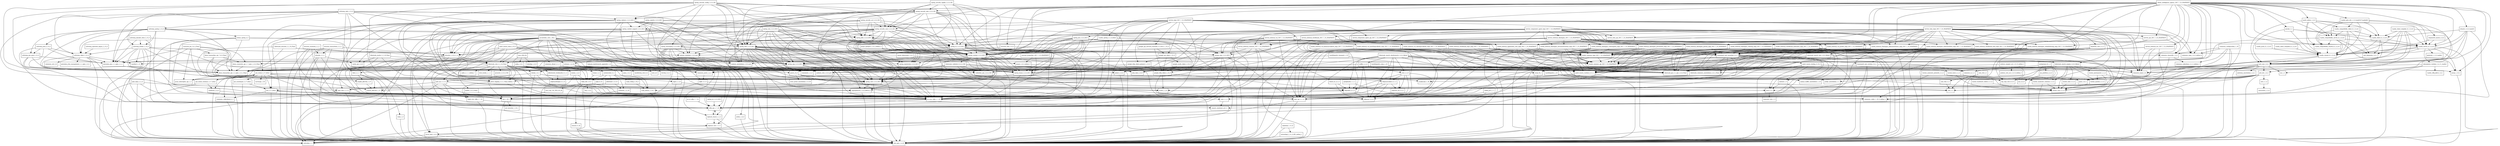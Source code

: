 digraph dependencies {
  node [shape = box, fontsize=10.0];
  activemq_broker_5_15_0 -> activemq_client_5_15_0;
  activemq_broker_5_15_0 -> geronimo_jms_1_1_spec_1_1_1;
  activemq_broker_5_15_0 -> guava_22_0;
  activemq_broker_5_15_0 -> hawtbuf_1_11;
  activemq_broker_5_15_0 -> jackson_databind_2_9_0_pr4;
  activemq_broker_5_15_0 -> jboss_transaction_api_1_2_spec_1_0_1_Final;
  activemq_broker_5_15_0 -> org_osgi_core_6_0_0;
  activemq_broker_5_15_0 -> slf4j_api_1_7_25;
  activemq_broker_5_15_0 -> xml_apis_1_4_01;
  activemq_client_5_15_0 -> commons_net_3_6;
  activemq_client_5_15_0 -> geronimo_j2ee_management_1_1_spec_1_0_1;
  activemq_client_5_15_0 -> geronimo_jms_1_1_spec_1_1_1;
  activemq_client_5_15_0 -> hawtbuf_1_11;
  activemq_client_5_15_0 -> jboss_transaction_api_1_2_spec_1_0_1_Final;
  activemq_client_5_15_0 -> slf4j_api_1_7_25;
  activemq_client_5_15_0 -> xml_apis_1_4_01;
  activemq_jms_pool_5_15_0 -> commons_pool2_2_4_2;
  activemq_jms_pool_5_15_0 -> geronimo_jms_1_1_spec_1_1_1;
  activemq_jms_pool_5_15_0 -> jboss_transaction_api_1_2_spec_1_0_1_Final;
  activemq_jms_pool_5_15_0 -> slf4j_api_1_7_25;
  activemq_kahadb_store_5_15_0 -> activemq_broker_5_15_0;
  activemq_kahadb_store_5_15_0 -> activemq_client_5_15_0;
  activemq_kahadb_store_5_15_0 -> geronimo_jms_1_1_spec_1_1_1;
  activemq_kahadb_store_5_15_0 -> jboss_transaction_api_1_2_spec_1_0_1_Final;
  activemq_kahadb_store_5_15_0 -> slf4j_api_1_7_25;
  activemq_openwire_legacy_5_15_0 -> activemq_client_5_15_0;
  activemq_pool_5_15_0 -> activemq_client_5_15_0;
  activemq_pool_5_15_0 -> activemq_jms_pool_5_15_0;
  activemq_pool_5_15_0 -> geronimo_jms_1_1_spec_1_1_1;
  activemq_pool_5_15_0 -> jboss_transaction_api_1_2_spec_1_0_1_Final;
  activemq_pool_5_15_0 -> slf4j_api_1_7_25;
  activemq_spring_5_15_0 -> activemq_broker_5_15_0;
  activemq_spring_5_15_0 -> activemq_client_5_15_0;
  activemq_spring_5_15_0 -> activemq_jms_pool_5_15_0;
  activemq_spring_5_15_0 -> activemq_pool_5_15_0;
  activemq_spring_5_15_0 -> geronimo_jms_1_1_spec_1_1_1;
  activemq_spring_5_15_0 -> jboss_transaction_api_1_2_spec_1_0_1_Final;
  activemq_spring_5_15_0 -> slf4j_api_1_7_25;
  activemq_spring_5_15_0 -> spring_beans_5_0_0_RC3;
  activemq_spring_5_15_0 -> spring_context_5_0_0_RC3;
  activemq_spring_5_15_0 -> spring_core_5_0_0_RC3;
  activemq_spring_5_15_0 -> xbean_spring_4_5;
  activemq_web_5_15_0 -> activemq_broker_5_15_0;
  activemq_web_5_15_0 -> activemq_client_5_15_0;
  activemq_web_5_15_0 -> activemq_spring_5_15_0;
  activemq_web_5_15_0 -> geronimo_jms_1_1_spec_1_1_1;
  activemq_web_5_15_0 -> jaxb_api_2_2_11;
  activemq_web_5_15_0 -> rome_1_0;
  activemq_web_5_15_0 -> slf4j_api_1_7_25;
  activemq_web_5_15_0 -> spring_beans_5_0_0_RC3;
  activemq_web_5_15_0 -> spring_core_5_0_0_RC3;
  activemq_web_5_15_0 -> spring_web_5_0_0_RC3;
  activemq_web_5_15_0 -> spring_webmvc_5_0_0_RC3;
  activemq_web_5_15_0 -> xstream_1_4_10;
  ant_1_10_1 -> ant_launcher_1_10_1;
  ant_1_10_1 -> xml_apis_1_4_01;
  asm_tree_5_2 -> asm_5_2;
  asm_util_5_2 -> asm_5_2;
  asm_util_5_2 -> asm_tree_5_2;
  aspectjweaver_1_9_0_BETA_4 -> jcl_over_slf4j_1_7_25;
  aspectjweaver_1_9_0_BETA_4 -> xml_apis_1_4_01;
  atmosphere_runtime_2_4_11_vaadin1 -> commons_pool2_2_4_2;
  atmosphere_runtime_2_4_11_vaadin1 -> jaxb_api_2_2_11;
  atmosphere_runtime_2_4_11_vaadin1 -> vaadin_slf4j_jdk14_1_6_1;
  atmosphere_runtime_2_4_11_vaadin1 -> xml_apis_1_4_01;
  autoencoder_0_1 -> ejml_0_22;
  autoencoder_0_1 -> jcommon_1_0_16;
  autoencoder_0_1 -> jfreechart_1_0_13;
  autoencoder_0_1 -> scala_library_2_10_2;
  autoencoder_0_1 -> scala_swing_2_10_2;
  autoencoder_0_1 -> weka_dev_3_9_1;
  bcpkix_jdk15on_1_57 -> bcprov_jdk15on_1_57;
  bmad_2_4 -> weka_dev_3_9_1;
  bounce_0_18 -> xml_apis_1_4_01;
  cglib_3_2_5 -> ant_1_10_1;
  cglib_3_2_5 -> asm_5_2;
  citizen_intelligence_agency_2017_7_25_SNAPSHOT -> commons_beanutils_1_9_3;
  citizen_intelligence_agency_2017_7_25_SNAPSHOT -> commons_lang_2_6_0_redhat_6;
  citizen_intelligence_agency_2017_7_25_SNAPSHOT -> commons_lang3_3_6;
  citizen_intelligence_agency_2017_7_25_SNAPSHOT -> dcharts_2_0_0_hack23;
  citizen_intelligence_agency_2017_7_25_SNAPSHOT -> ehcache_2_10_4_1_4;
  citizen_intelligence_agency_2017_7_25_SNAPSHOT -> ehcache_web_2_0_4;
  citizen_intelligence_agency_2017_7_25_SNAPSHOT -> gantt_addon_1_0_0;
  citizen_intelligence_agency_2017_7_25_SNAPSHOT -> hibernate_jpa_2_1_api_1_0_0_Final;
  citizen_intelligence_agency_2017_7_25_SNAPSHOT -> joda_time_2_9_9;
  citizen_intelligence_agency_2017_7_25_SNAPSHOT -> jsoup_1_10_2;
  citizen_intelligence_agency_2017_7_25_SNAPSHOT -> model_common_api_2017_7_25_SNAPSHOT;
  citizen_intelligence_agency_2017_7_25_SNAPSHOT -> model_external_riksdagen_documentcontent_impl_2017_7_25_SNAPSHOT;
  citizen_intelligence_agency_2017_7_25_SNAPSHOT -> model_external_riksdagen_dokumentlista_impl_2017_7_25_SNAPSHOT;
  citizen_intelligence_agency_2017_7_25_SNAPSHOT -> model_external_riksdagen_dokumentstatus_impl_2017_7_25_SNAPSHOT;
  citizen_intelligence_agency_2017_7_25_SNAPSHOT -> model_external_riksdagen_person_impl_2017_7_25_SNAPSHOT;
  citizen_intelligence_agency_2017_7_25_SNAPSHOT -> model_external_riksdagen_utskottsforslag_impl_2017_7_25_SNAPSHOT;
  citizen_intelligence_agency_2017_7_25_SNAPSHOT -> model_external_worldbank_data_impl_2017_7_25_SNAPSHOT;
  citizen_intelligence_agency_2017_7_25_SNAPSHOT -> model_internal_application_user_impl_2017_7_25_SNAPSHOT;
  citizen_intelligence_agency_2017_7_25_SNAPSHOT -> qrcode_2_1;
  citizen_intelligence_agency_2017_7_25_SNAPSHOT -> responsive_layout_2_0_0;
  citizen_intelligence_agency_2017_7_25_SNAPSHOT -> service_api_2017_7_25_SNAPSHOT;
  citizen_intelligence_agency_2017_7_25_SNAPSHOT -> service_external_esv_2017_7_25_SNAPSHOT;
  citizen_intelligence_agency_2017_7_25_SNAPSHOT -> slf4j_api_1_7_25;
  citizen_intelligence_agency_2017_7_25_SNAPSHOT -> spring_aop_5_0_0_RC3;
  citizen_intelligence_agency_2017_7_25_SNAPSHOT -> spring_beans_5_0_0_RC3;
  citizen_intelligence_agency_2017_7_25_SNAPSHOT -> spring_context_5_0_0_RC3;
  citizen_intelligence_agency_2017_7_25_SNAPSHOT -> spring_security_core_5_0_0_M2;
  citizen_intelligence_agency_2017_7_25_SNAPSHOT -> spring_security_web_5_0_0_M2;
  citizen_intelligence_agency_2017_7_25_SNAPSHOT -> spring_tx_5_0_0_RC3;
  citizen_intelligence_agency_2017_7_25_SNAPSHOT -> spring_web_5_0_0_RC3;
  citizen_intelligence_agency_2017_7_25_SNAPSHOT -> vaadin_compatibility_server_8_1_0_rc2;
  citizen_intelligence_agency_2017_7_25_SNAPSHOT -> vaadin_compatibility_shared_8_1_0_rc2;
  citizen_intelligence_agency_2017_7_25_SNAPSHOT -> vaadin_grid_util_1_2_0_hack23v7vaadin8r3;
  citizen_intelligence_agency_2017_7_25_SNAPSHOT -> vaadin_server_8_1_0_rc2;
  citizen_intelligence_agency_2017_7_25_SNAPSHOT -> vaadin_shared_8_1_0_rc2;
  citizen_intelligence_agency_2017_7_25_SNAPSHOT -> vaadin_spring_2_1_0_beta2;
  colt_2_1_4 -> concurrent_1_3_4;
  commons_beanutils_1_9_3 -> commons_collections_3_2_2_redhat_2;
  commons_beanutils_1_9_3 -> jcl_over_slf4j_1_7_25;
  commons_collections4_4_1 -> xml_apis_1_4_01;
  commons_configuration_1_10 -> commons_beanutils_1_9_3;
  commons_configuration_1_10 -> commons_codec_1_10_0_redhat_5;
  commons_configuration_1_10 -> commons_collections_3_2_2_redhat_2;
  commons_configuration_1_10 -> commons_lang_2_6_0_redhat_6;
  commons_configuration_1_10 -> jcl_over_slf4j_1_7_25;
  commons_configuration_1_10 -> xml_apis_1_4_01;
  commons_dbcp2_2_1_1 -> commons_pool2_2_4_2;
  commons_dbcp2_2_1_1 -> jboss_transaction_api_1_2_spec_1_0_1_Final;
  commons_dbcp2_2_1_1 -> jcl_over_slf4j_1_7_25;
  commons_pool2_2_4_2 -> cglib_3_2_5;
  core_1_1_2 -> arpack_combined_all_0_1;
  dcharts_2_0_0_hack23 -> commons_codec_1_10_0_redhat_5;
  dcharts_2_0_0_hack23 -> commons_lang3_3_6;
  dcharts_2_0_0_hack23 -> gwt_user_2_8_1;
  dcharts_2_0_0_hack23 -> vaadin_client_8_1_0_rc2;
  dcharts_2_0_0_hack23 -> vaadin_server_8_1_0_rc2;
  dcharts_2_0_0_hack23 -> vaadin_shared_8_1_0_rc2;
  dom4j_1_6_1 -> jaxb_api_2_2_11;
  dom4j_1_6_1 -> jaxb_xjc_2_2_11;
  dom4j_1_6_1 -> xml_apis_1_4_01;
  dom4j_1_6_1 -> xpp3_1_1_6;
  ehcache_2_10_4_1_4 -> hibernate_core_5_2_10_Final;
  ehcache_2_10_4_1_4 -> jboss_transaction_api_1_2_spec_1_0_1_Final;
  ehcache_2_10_4_1_4 -> slf4j_api_1_7_25;
  ehcache_2_10_4_1_4 -> xml_apis_1_4_01;
  ehcache_3_3_1 -> cache_api_1_0_0;
  ehcache_3_3_1 -> jaxb_api_2_2_11;
  ehcache_3_3_1 -> slf4j_api_1_7_25;
  ehcache_3_3_1 -> xml_apis_1_4_01;
  ehcache_clustered_3_3_1 -> ehcache_2_10_4_1_4;
  ehcache_clustered_3_3_1 -> ehcache_3_3_1;
  ehcache_clustered_3_3_1 -> jaxb_api_2_2_11;
  ehcache_clustered_3_3_1 -> slf4j_api_1_7_25;
  ehcache_clustered_3_3_1 -> xml_apis_1_4_01;
  ehcache_transactions_3_3_1 -> ehcache_2_10_4_1_4;
  ehcache_transactions_3_3_1 -> ehcache_3_3_1;
  ehcache_transactions_3_3_1 -> jboss_transaction_api_1_2_spec_1_0_1_Final;
  ehcache_transactions_3_3_1 -> slf4j_api_1_7_25;
  ehcache_transactions_3_3_1 -> xml_apis_1_4_01;
  ehcache_web_2_0_4 -> ehcache_2_10_4_1_4;
  ehcache_web_2_0_4 -> slf4j_api_1_7_25;
  encrypt_properties_2017_7_25_SNAPSHOT -> bcprov_jdk15on_1_57;
  encrypt_properties_2017_7_25_SNAPSHOT -> jasypt_1_9_3_redhat_3;
  fluent_hc_4_5_3 -> httpclient_4_5_3;
  fluent_hc_4_5_3 -> httpcore_4_4_6;
  gantt_addon_1_0_0 -> gwt_user_2_8_1;
  gantt_addon_1_0_0 -> vaadin_client_8_1_0_rc2;
  gantt_addon_1_0_0 -> vaadin_compatibility_client_8_1_0_rc2;
  gantt_addon_1_0_0 -> vaadin_compatibility_server_8_1_0_rc2;
  gantt_addon_1_0_0 -> vaadin_compatibility_shared_8_1_0_rc2;
  gantt_addon_1_0_0 -> vaadin_server_8_1_0_rc2;
  gantt_addon_1_0_0 -> vaadin_shared_8_1_0_rc2;
  geronimo_jms_1_1_spec_1_1_1 -> jboss_transaction_api_1_2_spec_1_0_1_Final;
  google_api_client_1_22_0 -> google_http_client_1_22_0;
  google_api_client_1_22_0 -> google_http_client_jackson2_1_22_0;
  google_api_client_1_22_0 -> google_oauth_client_1_22_0;
  google_api_client_1_22_0 -> guava_22_0;
  google_api_services_translate_v2_rev51_1_22_0 -> google_api_client_1_22_0;
  google_api_services_translate_v2_rev51_1_22_0 -> google_http_client_1_22_0;
  google_http_client_1_22_0 -> httpclient_4_5_3;
  google_http_client_1_22_0 -> httpcore_4_4_6;
  google_http_client_1_22_0 -> jsr305_1_3_9;
  google_http_client_jackson2_1_22_0 -> google_http_client_1_22_0;
  google_http_client_jackson2_1_22_0 -> jackson_core_2_9_0_pr4;
  google_oauth_client_1_22_0 -> google_http_client_1_22_0;
  googleauth_1_1_1 -> commons_codec_1_10_0_redhat_5;
  googleauth_1_1_1 -> httpclient_4_5_3;
  guava_22_0 -> animal_sniffer_annotations_1_14;
  guava_22_0 -> error_prone_annotations_2_0_18;
  guava_22_0 -> j2objc_annotations_1_1;
  guava_22_0 -> jsr305_1_3_9;
  gwt_dev_2_8_1 -> animal_sniffer_annotations_1_14;
  gwt_dev_2_8_1 -> ant_1_10_1;
  gwt_dev_2_8_1 -> asm_5_2;
  gwt_dev_2_8_1 -> colt_2_1_4;
  gwt_dev_2_8_1 -> gson_2_8_1;
  gwt_dev_2_8_1 -> j2objc_annotations_1_1;
  gwt_dev_2_8_1 -> jsr305_1_3_9;
  gwt_dev_2_8_1 -> org_osgi_core_6_0_0;
  gwt_dev_2_8_1 -> xml_apis_1_4_01;
  gwt_elemental_2_8_1 -> gwt_user_2_8_1;
  gwt_user_2_8_1 -> asm_5_2;
  gwt_user_2_8_1 -> commons_io_2_5;
  gwt_user_2_8_1 -> gson_2_8_1;
  gwt_user_2_8_1 -> gwt_dev_2_8_1;
  gwt_user_2_8_1 -> icu4j_59_1;
  gwt_user_2_8_1 -> jsinterop_annotations_1_0_1;
  gwt_user_2_8_1 -> jsr305_1_3_9;
  gwt_user_2_8_1 -> junit_4_12;
  gwt_user_2_8_1 -> sac_1_3;
  gwt_user_2_8_1 -> validation_api_2_0_0_CR3;
  gwt_user_2_8_1 -> xml_apis_1_4_01;
  hawtdispatch_1_22 -> asm_5_2;
  hawtdispatch_1_22 -> org_osgi_core_6_0_0;
  hawtdispatch_scala_1_22 -> hawtdispatch_1_22;
  hawtdispatch_scala_1_22 -> scala_library_2_10_2;
  hawtdispatch_transport_1_22 -> hawtbuf_1_11;
  hawtdispatch_transport_1_22 -> hawtdispatch_1_22;
  hibernate_commons_annotations_5_0_1_Final -> jboss_logging_3_3_1_Final_redhat_1;
  hibernate_core_5_2_10_Final -> ant_1_10_1;
  hibernate_core_5_2_10_Final -> antlr_2_7_7_redhat_7;
  hibernate_core_5_2_10_Final -> byte_buddy_1_7_1;
  hibernate_core_5_2_10_Final -> classmate_1_3_3;
  hibernate_core_5_2_10_Final -> dom4j_1_6_1;
  hibernate_core_5_2_10_Final -> hibernate_commons_annotations_5_0_1_Final;
  hibernate_core_5_2_10_Final -> hibernate_jpa_2_1_api_1_0_0_Final;
  hibernate_core_5_2_10_Final -> jandex_2_0_3_Final;
  hibernate_core_5_2_10_Final -> javassist_3_22_0_CR2;
  hibernate_core_5_2_10_Final -> jaxb_api_2_2_11;
  hibernate_core_5_2_10_Final -> jboss_logging_3_3_1_Final_redhat_1;
  hibernate_core_5_2_10_Final -> jboss_transaction_api_1_2_spec_1_0_1_Final;
  hibernate_core_5_2_10_Final -> validation_api_2_0_0_CR3;
  hibernate_core_5_2_10_Final -> xml_apis_1_4_01;
  hibernate_ehcache_5_2_10_Final -> ehcache_2_10_4_1_4;
  hibernate_ehcache_5_2_10_Final -> hibernate_core_5_2_10_Final;
  hibernate_ehcache_5_2_10_Final -> jboss_logging_3_3_1_Final_redhat_1;
  hibernate_ehcache_5_2_10_Final -> jboss_transaction_api_1_2_spec_1_0_1_Final;
  hibernate_jcache_5_2_10_Final -> cache_api_1_0_0;
  hibernate_jcache_5_2_10_Final -> hibernate_core_5_2_10_Final;
  hibernate_jcache_5_2_10_Final -> jboss_logging_3_3_1_Final_redhat_1;
  hibernate_jcache_5_2_10_Final -> jboss_transaction_api_1_2_spec_1_0_1_Final;
  hibernate_search_elasticsearch_5_8_0_Beta4 -> gson_2_8_1;
  hibernate_search_elasticsearch_5_8_0_Beta4 -> hibernate_commons_annotations_5_0_1_Final;
  hibernate_search_elasticsearch_5_8_0_Beta4 -> hibernate_search_engine_5_8_0_Beta4;
  hibernate_search_elasticsearch_5_8_0_Beta4 -> httpasyncclient_4_1_2;
  hibernate_search_elasticsearch_5_8_0_Beta4 -> httpclient_4_5_3;
  hibernate_search_elasticsearch_5_8_0_Beta4 -> httpcore_4_4_6;
  hibernate_search_elasticsearch_5_8_0_Beta4 -> jaxb_api_2_2_11;
  hibernate_search_elasticsearch_5_8_0_Beta4 -> jboss_logging_3_3_1_Final_redhat_1;
  hibernate_search_elasticsearch_5_8_0_Beta4 -> lucene_analyzers_common_5_5_4;
  hibernate_search_elasticsearch_5_8_0_Beta4 -> lucene_core_5_5_4;
  hibernate_search_elasticsearch_5_8_0_Beta4 -> lucene_facet_5_5_4;
  hibernate_search_elasticsearch_5_8_0_Beta4 -> rest_5_5_0;
  hibernate_search_elasticsearch_5_8_0_Beta4 -> sniffer_5_5_0;
  hibernate_search_engine_5_8_0_Beta4 -> hibernate_commons_annotations_5_0_1_Final;
  hibernate_search_engine_5_8_0_Beta4 -> jboss_logging_3_3_1_Final_redhat_1;
  hibernate_search_engine_5_8_0_Beta4 -> jboss_transaction_api_1_2_spec_1_0_1_Final;
  hibernate_search_engine_5_8_0_Beta4 -> lucene_analyzers_common_5_5_4;
  hibernate_search_engine_5_8_0_Beta4 -> lucene_core_5_5_4;
  hibernate_search_engine_5_8_0_Beta4 -> lucene_facet_5_5_4;
  hibernate_search_engine_5_8_0_Beta4 -> lucene_misc_5_5_4;
  hibernate_search_engine_5_8_0_Beta4 -> lucene_queries_5_5_4;
  hibernate_search_engine_5_8_0_Beta4 -> lucene_queryparser_5_5_4;
  hibernate_search_engine_5_8_0_Beta4 -> xml_apis_1_4_01;
  hibernate_search_orm_5_8_0_Beta4 -> hibernate_commons_annotations_5_0_1_Final;
  hibernate_search_orm_5_8_0_Beta4 -> hibernate_core_5_2_10_Final;
  hibernate_search_orm_5_8_0_Beta4 -> hibernate_jpa_2_1_api_1_0_0_Final;
  hibernate_search_orm_5_8_0_Beta4 -> hibernate_search_engine_5_8_0_Beta4;
  hibernate_search_orm_5_8_0_Beta4 -> jboss_transaction_api_1_2_spec_1_0_1_Final;
  hibernate_search_orm_5_8_0_Beta4 -> lucene_core_5_5_4;
  hibernate_validator_6_0_0_CR3 -> classmate_1_3_3;
  hibernate_validator_6_0_0_CR3 -> hibernate_jpa_2_1_api_1_0_0_Final;
  hibernate_validator_6_0_0_CR3 -> jaxb_api_2_2_11;
  hibernate_validator_6_0_0_CR3 -> jboss_logging_3_3_1_Final_redhat_1;
  hibernate_validator_6_0_0_CR3 -> joda_time_2_9_9;
  hibernate_validator_6_0_0_CR3 -> jsoup_1_10_2;
  hibernate_validator_6_0_0_CR3 -> validation_api_2_0_0_CR3;
  hibernate_validator_6_0_0_CR3 -> xml_apis_1_4_01;
  httpasyncclient_4_1_2 -> httpclient_4_5_3;
  httpasyncclient_4_1_2 -> httpcore_4_4_6;
  httpasyncclient_4_1_2 -> httpcore_nio_4_4_5;
  httpasyncclient_4_1_2 -> jcl_over_slf4j_1_7_25;
  httpclient_4_5_3 -> commons_codec_1_10_0_redhat_5;
  httpclient_4_5_3 -> httpcore_4_4_6;
  httpclient_4_5_3 -> jcl_over_slf4j_1_7_25;
  httpcore_nio_4_4_5 -> httpcore_4_4_6;
  hyperjaxb3_ejb_roundtrip_0_6_1 -> commons_io_2_5;
  hyperjaxb3_ejb_roundtrip_0_6_1 -> commons_lang3_3_6;
  hyperjaxb3_ejb_roundtrip_0_6_1 -> hibernate_jpa_2_1_api_1_0_0_Final;
  hyperjaxb3_ejb_roundtrip_0_6_1 -> hyperjaxb3_ejb_runtime_0_6_1;
  hyperjaxb3_ejb_roundtrip_0_6_1 -> jaxb_api_2_2_11;
  hyperjaxb3_ejb_roundtrip_0_6_1 -> jaxb2_basics_runtime_0_11_1;
  hyperjaxb3_ejb_roundtrip_0_6_1 -> jaxb2_basics_testing_0_10_0;
  hyperjaxb3_ejb_roundtrip_0_6_1 -> jcl_over_slf4j_1_7_25;
  hyperjaxb3_ejb_roundtrip_0_6_1 -> junit_4_12;
  hyperjaxb3_ejb_roundtrip_0_6_1 -> xml_apis_1_4_01;
  hyperjaxb3_ejb_roundtrip_0_6_1 -> xmlunit_1_5;
  hyperjaxb3_ejb_runtime_0_6_1 -> commons_lang3_3_6;
  hyperjaxb3_ejb_runtime_0_6_1 -> hibernate_jpa_2_1_api_1_0_0_Final;
  hyperjaxb3_ejb_runtime_0_6_1 -> jaxb_api_2_2_11;
  hyperjaxb3_ejb_runtime_0_6_1 -> xml_apis_1_4_01;
  icu4j_59_1 -> xml_apis_1_4_01;
  itext_2_1_7 -> bcpkix_jdk15on_1_57;
  itext_2_1_7 -> bcprov_jdk15on_1_57;
  itext_2_1_7 -> xml_apis_1_4_01;
  jackson_databind_2_9_0_pr4 -> jackson_annotations_2_9_0_pr4;
  jackson_databind_2_9_0_pr4 -> jackson_core_2_9_0_pr4;
  jackson_databind_2_9_0_pr4 -> xml_apis_1_4_01;
  jackson_mapper_asl_1_9_13_redhat_3 -> jackson_core_asl_1_9_13_redhat_3;
  jackson_mapper_asl_1_9_13_redhat_3 -> joda_time_2_9_9;
  jackson_mapper_asl_1_9_13_redhat_3 -> xml_apis_1_4_01;
  jandex_2_0_3_Final -> ant_1_10_1;
  jasypt_1_9_3_redhat_3 -> icu4j_59_1;
  jasypt_hibernate4_1_9_2 -> hibernate_core_5_2_10_Final;
  jasypt_hibernate4_1_9_2 -> jasypt_1_9_3_redhat_3;
  jasypt_spring31_1_9_3_redhat_3 -> jasypt_1_9_3_redhat_3;
  jasypt_spring31_1_9_3_redhat_3 -> spring_beans_5_0_0_RC3;
  jasypt_spring31_1_9_3_redhat_3 -> spring_context_5_0_0_RC3;
  jasypt_spring31_1_9_3_redhat_3 -> spring_core_5_0_0_RC3;
  jasypt_spring31_1_9_3_redhat_3 -> xml_apis_1_4_01;
  java_cup_11b_2015_03_26 -> ant_1_10_1;
  javamelody_core_1_68_1 -> activation_1_1;
  javamelody_core_1_68_1 -> commons_dbcp2_2_1_1;
  javamelody_core_1_68_1 -> ehcache_2_10_4_1_4;
  javamelody_core_1_68_1 -> hibernate_core_5_2_10_Final;
  javamelody_core_1_68_1 -> hibernate_jpa_2_1_api_1_0_0_Final;
  javamelody_core_1_68_1 -> itext_2_1_7;
  javamelody_core_1_68_1 -> javax_interceptor_api_1_2;
  javamelody_core_1_68_1 -> javax_mail_1_6_0;
  javamelody_core_1_68_1 -> jrobin_1_6_0;
  javamelody_core_1_68_1 -> log4j_over_slf4j_1_7_25;
  javamelody_core_1_68_1 -> logback_classic_1_2_3;
  javamelody_core_1_68_1 -> logback_core_1_2_3;
  javamelody_core_1_68_1 -> slf4j_api_1_7_25;
  javamelody_core_1_68_1 -> spring_aop_5_0_0_RC3;
  javamelody_core_1_68_1 -> spring_beans_5_0_0_RC3;
  javamelody_core_1_68_1 -> spring_context_5_0_0_RC3;
  javamelody_core_1_68_1 -> spring_core_5_0_0_RC3;
  javamelody_core_1_68_1 -> spring_web_5_0_0_RC3;
  javamelody_core_1_68_1 -> xml_apis_1_4_01;
  javamelody_core_1_68_1 -> xstream_1_4_10;
  javax_mail_1_6_0 -> activation_1_1;
  javax_mail_1_6_0 -> xml_apis_1_4_01;
  jaxb_api_2_2_11 -> activation_1_1;
  jaxb_api_2_2_11 -> xml_apis_1_4_01;
  jaxb_core_2_2_11 -> activation_1_1;
  jaxb_core_2_2_11 -> jaxb_api_2_2_11;
  jaxb_core_2_2_11 -> xml_apis_1_4_01;
  jaxb_impl_2_2_11 -> activation_1_1;
  jaxb_impl_2_2_11 -> jaxb_api_2_2_11;
  jaxb_impl_2_2_11 -> jaxb_core_2_2_11;
  jaxb_impl_2_2_11 -> xml_apis_1_4_01;
  jaxb_xjc_2_2_11 -> activation_1_1;
  jaxb_xjc_2_2_11 -> ant_1_10_1;
  jaxb_xjc_2_2_11 -> jaxb_api_2_2_11;
  jaxb_xjc_2_2_11 -> jaxb_core_2_2_11;
  jaxb_xjc_2_2_11 -> xml_apis_1_4_01;
  jaxb2_basics_runtime_0_11_1 -> activation_1_1;
  jaxb2_basics_runtime_0_11_1 -> jaxb_api_2_2_11;
  jaxb2_basics_runtime_0_11_1 -> jaxb_core_2_2_11;
  jaxb2_basics_runtime_0_11_1 -> xml_apis_1_4_01;
  jaxb2_basics_testing_0_10_0 -> commons_io_2_5;
  jaxb2_basics_testing_0_10_0 -> jaxb_api_2_2_11;
  jaxb2_basics_testing_0_10_0 -> jaxb2_basics_runtime_0_11_1;
  jaxb2_basics_testing_0_10_0 -> jcl_over_slf4j_1_7_25;
  jaxb2_basics_testing_0_10_0 -> junit_4_12;
  jaxb2_basics_testing_0_10_0 -> xml_apis_1_4_01;
  jaxb2_basics_testing_0_10_0 -> xmlunit_1_5;
  jaxb2_basics_tools_0_10_0 -> commons_beanutils_1_9_3;
  jaxb2_basics_tools_0_10_0 -> commons_lang3_3_6;
  jaxb2_basics_tools_0_10_0 -> jaxb_api_2_2_11;
  jaxb2_basics_tools_0_10_0 -> jaxb_core_2_2_11;
  jaxb2_basics_tools_0_10_0 -> jaxb_xjc_2_2_11;
  jaxb2_basics_tools_0_10_0 -> jaxb2_basics_runtime_0_11_1;
  jaxb2_basics_tools_0_10_0 -> jcl_over_slf4j_1_7_25;
  jaxb2_basics_tools_0_10_0 -> spring_beans_5_0_0_RC3;
  jaxb2_basics_tools_0_10_0 -> spring_context_5_0_0_RC3;
  jaxb2_basics_tools_0_10_0 -> xml_apis_1_4_01;
  jboss_connector_api_1_7_spec_1_0_0_Final -> jboss_transaction_api_1_2_spec_1_0_1_Final;
  jboss_logging_3_3_1_Final_redhat_1 -> log4j_over_slf4j_1_7_25;
  jboss_logging_3_3_1_Final_redhat_1 -> slf4j_api_1_7_25;
  jboss_transaction_api_1_2_spec_1_0_1_Final -> javax_interceptor_api_1_2;
  jboss_transaction_spi_7_6_0_Final -> jboss_connector_api_1_7_spec_1_0_0_Final;
  jboss_transaction_spi_7_6_0_Final -> jboss_logging_3_3_1_Final_redhat_1;
  jboss_transaction_spi_7_6_0_Final -> jboss_transaction_api_1_2_spec_1_0_1_Final;
  jcl_over_slf4j_1_7_25 -> slf4j_api_1_7_25;
  jcommon_1_0_16 -> xml_apis_1_4_01;
  jdom2_2_0_6 -> xml_apis_1_4_01;
  jfilechooser_bookmarks_0_1_5 -> jclipboardhelper_0_1_0;
  jfreechart_1_0_13 -> jcommon_1_0_16;
  jfreechart_1_0_13 -> xml_apis_1_4_01;
  jna_platform_4_4_0 -> jna_4_4_0;
  jrobin_1_6_0 -> xml_apis_1_4_01;
  jsoup_1_10_2 -> xml_apis_1_4_01;
  jul_to_slf4j_1_7_25 -> slf4j_api_1_7_25;
  junit_4_12 -> hamcrest_core_1_3;
  liquibase_core_3_5_3 -> ant_1_10_1;
  liquibase_core_3_5_3 -> org_osgi_core_6_0_0;
  liquibase_core_3_5_3 -> snakeyaml_1_18;
  liquibase_core_3_5_3 -> spring_beans_5_0_0_RC3;
  liquibase_core_3_5_3 -> spring_context_5_0_0_RC3;
  liquibase_core_3_5_3 -> spring_core_5_0_0_RC3;
  liquibase_core_3_5_3 -> xml_apis_1_4_01;
  log4j_over_slf4j_1_7_25 -> slf4j_api_1_7_25;
  log4j_over_slf4j_1_7_25 -> xml_apis_1_4_01;
  logback_classic_1_2_3 -> logback_core_1_2_3;
  logback_classic_1_2_3 -> slf4j_api_1_7_25;
  logback_classic_1_2_3 -> xml_apis_1_4_01;
  logback_core_1_2_3 -> javax_mail_1_6_0;
  logback_core_1_2_3 -> xml_apis_1_4_01;
  logback_elasticsearch_appender_1_6 -> jackson_core_2_9_0_pr4;
  logback_elasticsearch_appender_1_6 -> logback_classic_1_2_3;
  logback_elasticsearch_appender_1_6 -> logback_core_1_2_3;
  logback_elasticsearch_appender_1_6 -> slf4j_api_1_7_25;
  lucene_analyzers_common_5_5_4 -> lucene_core_5_5_4;
  lucene_analyzers_common_5_5_4 -> xml_apis_1_4_01;
  lucene_analyzers_phonetic_5_5_4 -> commons_codec_1_10_0_redhat_5;
  lucene_analyzers_phonetic_5_5_4 -> lucene_analyzers_common_5_5_4;
  lucene_analyzers_phonetic_5_5_4 -> lucene_core_5_5_4;
  lucene_backward_codecs_5_5_4 -> lucene_core_5_5_4;
  lucene_facet_5_5_4 -> lucene_core_5_5_4;
  lucene_facet_5_5_4 -> lucene_queries_5_5_4;
  lucene_misc_5_5_4 -> lucene_core_5_5_4;
  lucene_queries_5_5_4 -> lucene_core_5_5_4;
  lucene_queryparser_5_5_4 -> lucene_core_5_5_4;
  lucene_queryparser_5_5_4 -> lucene_queries_5_5_4;
  lucene_queryparser_5_5_4 -> xml_apis_1_4_01;
  meka_1_9_1 -> autoencoder_0_1;
  meka_1_9_1 -> bmad_2_4;
  meka_1_9_1 -> jama_1_0_3;
  meka_1_9_1 -> jclipboardhelper_0_1_0;
  meka_1_9_1 -> jfilechooser_bookmarks_0_1_5;
  meka_1_9_1 -> markdownj_core_0_4;
  meka_1_9_1 -> mst_4_0;
  meka_1_9_1 -> mulan_1_4_0;
  meka_1_9_1 -> scala_library_2_10_2;
  meka_1_9_1 -> trove4j_3_0_3;
  meka_1_9_1 -> weka_dev_3_9_1;
  moa_2016_04 -> meka_1_9_1;
  moa_2016_04 -> sizeofag_1_0_0;
  moa_2016_04 -> weka_dev_3_9_1;
  model_common_impl_2017_7_25_SNAPSHOT -> jaxb_api_2_2_11;
  model_common_impl_2017_7_25_SNAPSHOT -> model_common_api_2017_7_25_SNAPSHOT;
  model_common_impl_2017_7_25_SNAPSHOT -> slf4j_api_1_7_25;
  model_external_riksdagen_documentcontent_impl_2017_7_25_SNAPSHOT -> hibernate_jpa_2_1_api_1_0_0_Final;
  model_external_riksdagen_documentcontent_impl_2017_7_25_SNAPSHOT -> hyperjaxb3_ejb_roundtrip_0_6_1;
  model_external_riksdagen_documentcontent_impl_2017_7_25_SNAPSHOT -> jaxb_api_2_2_11;
  model_external_riksdagen_documentcontent_impl_2017_7_25_SNAPSHOT -> jaxb2_basics_runtime_0_11_1;
  model_external_riksdagen_documentcontent_impl_2017_7_25_SNAPSHOT -> model_common_api_2017_7_25_SNAPSHOT;
  model_external_riksdagen_documentcontent_impl_2017_7_25_SNAPSHOT -> model_common_impl_2017_7_25_SNAPSHOT;
  model_external_riksdagen_documentcontent_impl_2017_7_25_SNAPSHOT -> xml_apis_1_4_01;
  model_external_riksdagen_dokumentlista_impl_2017_7_25_SNAPSHOT -> hibernate_jpa_2_1_api_1_0_0_Final;
  model_external_riksdagen_dokumentlista_impl_2017_7_25_SNAPSHOT -> hyperjaxb3_ejb_roundtrip_0_6_1;
  model_external_riksdagen_dokumentlista_impl_2017_7_25_SNAPSHOT -> jaxb_api_2_2_11;
  model_external_riksdagen_dokumentlista_impl_2017_7_25_SNAPSHOT -> jaxb2_basics_runtime_0_11_1;
  model_external_riksdagen_dokumentlista_impl_2017_7_25_SNAPSHOT -> model_common_api_2017_7_25_SNAPSHOT;
  model_external_riksdagen_dokumentlista_impl_2017_7_25_SNAPSHOT -> model_common_impl_2017_7_25_SNAPSHOT;
  model_external_riksdagen_dokumentlista_impl_2017_7_25_SNAPSHOT -> xml_apis_1_4_01;
  model_external_riksdagen_dokumentstatus_impl_2017_7_25_SNAPSHOT -> hibernate_jpa_2_1_api_1_0_0_Final;
  model_external_riksdagen_dokumentstatus_impl_2017_7_25_SNAPSHOT -> hyperjaxb3_ejb_roundtrip_0_6_1;
  model_external_riksdagen_dokumentstatus_impl_2017_7_25_SNAPSHOT -> jaxb_api_2_2_11;
  model_external_riksdagen_dokumentstatus_impl_2017_7_25_SNAPSHOT -> jaxb2_basics_runtime_0_11_1;
  model_external_riksdagen_dokumentstatus_impl_2017_7_25_SNAPSHOT -> model_common_api_2017_7_25_SNAPSHOT;
  model_external_riksdagen_dokumentstatus_impl_2017_7_25_SNAPSHOT -> model_common_impl_2017_7_25_SNAPSHOT;
  model_external_riksdagen_dokumentstatus_impl_2017_7_25_SNAPSHOT -> xml_apis_1_4_01;
  model_external_riksdagen_person_impl_2017_7_25_SNAPSHOT -> hibernate_jpa_2_1_api_1_0_0_Final;
  model_external_riksdagen_person_impl_2017_7_25_SNAPSHOT -> hyperjaxb3_ejb_roundtrip_0_6_1;
  model_external_riksdagen_person_impl_2017_7_25_SNAPSHOT -> jaxb_api_2_2_11;
  model_external_riksdagen_person_impl_2017_7_25_SNAPSHOT -> jaxb2_basics_runtime_0_11_1;
  model_external_riksdagen_person_impl_2017_7_25_SNAPSHOT -> model_common_api_2017_7_25_SNAPSHOT;
  model_external_riksdagen_person_impl_2017_7_25_SNAPSHOT -> model_common_impl_2017_7_25_SNAPSHOT;
  model_external_riksdagen_person_impl_2017_7_25_SNAPSHOT -> xml_apis_1_4_01;
  model_external_riksdagen_personlista_impl_2017_7_25_SNAPSHOT -> hibernate_jpa_2_1_api_1_0_0_Final;
  model_external_riksdagen_personlista_impl_2017_7_25_SNAPSHOT -> hyperjaxb3_ejb_roundtrip_0_6_1;
  model_external_riksdagen_personlista_impl_2017_7_25_SNAPSHOT -> jaxb_api_2_2_11;
  model_external_riksdagen_personlista_impl_2017_7_25_SNAPSHOT -> jaxb2_basics_runtime_0_11_1;
  model_external_riksdagen_personlista_impl_2017_7_25_SNAPSHOT -> model_common_api_2017_7_25_SNAPSHOT;
  model_external_riksdagen_personlista_impl_2017_7_25_SNAPSHOT -> model_common_impl_2017_7_25_SNAPSHOT;
  model_external_riksdagen_personlista_impl_2017_7_25_SNAPSHOT -> xml_apis_1_4_01;
  model_external_riksdagen_utskottsforslag_impl_2017_7_25_SNAPSHOT -> hibernate_jpa_2_1_api_1_0_0_Final;
  model_external_riksdagen_utskottsforslag_impl_2017_7_25_SNAPSHOT -> hyperjaxb3_ejb_roundtrip_0_6_1;
  model_external_riksdagen_utskottsforslag_impl_2017_7_25_SNAPSHOT -> hyperjaxb3_ejb_runtime_0_6_1;
  model_external_riksdagen_utskottsforslag_impl_2017_7_25_SNAPSHOT -> jaxb_api_2_2_11;
  model_external_riksdagen_utskottsforslag_impl_2017_7_25_SNAPSHOT -> jaxb2_basics_runtime_0_11_1;
  model_external_riksdagen_utskottsforslag_impl_2017_7_25_SNAPSHOT -> model_common_api_2017_7_25_SNAPSHOT;
  model_external_riksdagen_utskottsforslag_impl_2017_7_25_SNAPSHOT -> model_common_impl_2017_7_25_SNAPSHOT;
  model_external_riksdagen_utskottsforslag_impl_2017_7_25_SNAPSHOT -> xml_apis_1_4_01;
  model_external_riksdagen_votering_impl_2017_7_25_SNAPSHOT -> hibernate_jpa_2_1_api_1_0_0_Final;
  model_external_riksdagen_votering_impl_2017_7_25_SNAPSHOT -> hyperjaxb3_ejb_roundtrip_0_6_1;
  model_external_riksdagen_votering_impl_2017_7_25_SNAPSHOT -> jaxb_api_2_2_11;
  model_external_riksdagen_votering_impl_2017_7_25_SNAPSHOT -> jaxb2_basics_runtime_0_11_1;
  model_external_riksdagen_votering_impl_2017_7_25_SNAPSHOT -> model_common_api_2017_7_25_SNAPSHOT;
  model_external_riksdagen_votering_impl_2017_7_25_SNAPSHOT -> model_common_impl_2017_7_25_SNAPSHOT;
  model_external_riksdagen_votering_impl_2017_7_25_SNAPSHOT -> xml_apis_1_4_01;
  model_external_riksdagen_voteringlista_impl_2017_7_25_SNAPSHOT -> hibernate_jpa_2_1_api_1_0_0_Final;
  model_external_riksdagen_voteringlista_impl_2017_7_25_SNAPSHOT -> hyperjaxb3_ejb_roundtrip_0_6_1;
  model_external_riksdagen_voteringlista_impl_2017_7_25_SNAPSHOT -> jaxb_api_2_2_11;
  model_external_riksdagen_voteringlista_impl_2017_7_25_SNAPSHOT -> jaxb2_basics_runtime_0_11_1;
  model_external_riksdagen_voteringlista_impl_2017_7_25_SNAPSHOT -> model_common_api_2017_7_25_SNAPSHOT;
  model_external_riksdagen_voteringlista_impl_2017_7_25_SNAPSHOT -> model_common_impl_2017_7_25_SNAPSHOT;
  model_external_riksdagen_voteringlista_impl_2017_7_25_SNAPSHOT -> xml_apis_1_4_01;
  model_external_val_kommunvalkrets_impl_2017_7_25_SNAPSHOT -> hibernate_jpa_2_1_api_1_0_0_Final;
  model_external_val_kommunvalkrets_impl_2017_7_25_SNAPSHOT -> hyperjaxb3_ejb_roundtrip_0_6_1;
  model_external_val_kommunvalkrets_impl_2017_7_25_SNAPSHOT -> jaxb_api_2_2_11;
  model_external_val_kommunvalkrets_impl_2017_7_25_SNAPSHOT -> jaxb2_basics_runtime_0_11_1;
  model_external_val_kommunvalkrets_impl_2017_7_25_SNAPSHOT -> model_common_api_2017_7_25_SNAPSHOT;
  model_external_val_kommunvalkrets_impl_2017_7_25_SNAPSHOT -> model_common_impl_2017_7_25_SNAPSHOT;
  model_external_val_kommunvalkrets_impl_2017_7_25_SNAPSHOT -> xml_apis_1_4_01;
  model_external_val_landstingvalkrets_impl_2017_7_25_SNAPSHOT -> hibernate_jpa_2_1_api_1_0_0_Final;
  model_external_val_landstingvalkrets_impl_2017_7_25_SNAPSHOT -> hyperjaxb3_ejb_roundtrip_0_6_1;
  model_external_val_landstingvalkrets_impl_2017_7_25_SNAPSHOT -> jaxb_api_2_2_11;
  model_external_val_landstingvalkrets_impl_2017_7_25_SNAPSHOT -> jaxb2_basics_runtime_0_11_1;
  model_external_val_landstingvalkrets_impl_2017_7_25_SNAPSHOT -> model_common_api_2017_7_25_SNAPSHOT;
  model_external_val_landstingvalkrets_impl_2017_7_25_SNAPSHOT -> model_common_impl_2017_7_25_SNAPSHOT;
  model_external_val_landstingvalkrets_impl_2017_7_25_SNAPSHOT -> xml_apis_1_4_01;
  model_external_val_partier_impl_2017_7_25_SNAPSHOT -> hibernate_jpa_2_1_api_1_0_0_Final;
  model_external_val_partier_impl_2017_7_25_SNAPSHOT -> hyperjaxb3_ejb_roundtrip_0_6_1;
  model_external_val_partier_impl_2017_7_25_SNAPSHOT -> jaxb_api_2_2_11;
  model_external_val_partier_impl_2017_7_25_SNAPSHOT -> jaxb2_basics_runtime_0_11_1;
  model_external_val_partier_impl_2017_7_25_SNAPSHOT -> model_common_api_2017_7_25_SNAPSHOT;
  model_external_val_partier_impl_2017_7_25_SNAPSHOT -> model_common_impl_2017_7_25_SNAPSHOT;
  model_external_val_partier_impl_2017_7_25_SNAPSHOT -> xml_apis_1_4_01;
  model_external_val_riksdagsvalkrets_impl_2017_7_25_SNAPSHOT -> hibernate_jpa_2_1_api_1_0_0_Final;
  model_external_val_riksdagsvalkrets_impl_2017_7_25_SNAPSHOT -> hyperjaxb3_ejb_roundtrip_0_6_1;
  model_external_val_riksdagsvalkrets_impl_2017_7_25_SNAPSHOT -> jaxb_api_2_2_11;
  model_external_val_riksdagsvalkrets_impl_2017_7_25_SNAPSHOT -> jaxb2_basics_runtime_0_11_1;
  model_external_val_riksdagsvalkrets_impl_2017_7_25_SNAPSHOT -> model_common_api_2017_7_25_SNAPSHOT;
  model_external_val_riksdagsvalkrets_impl_2017_7_25_SNAPSHOT -> model_common_impl_2017_7_25_SNAPSHOT;
  model_external_val_riksdagsvalkrets_impl_2017_7_25_SNAPSHOT -> xml_apis_1_4_01;
  model_external_worldbank_data_impl_2017_7_25_SNAPSHOT -> hibernate_jpa_2_1_api_1_0_0_Final;
  model_external_worldbank_data_impl_2017_7_25_SNAPSHOT -> hyperjaxb3_ejb_roundtrip_0_6_1;
  model_external_worldbank_data_impl_2017_7_25_SNAPSHOT -> jaxb_api_2_2_11;
  model_external_worldbank_data_impl_2017_7_25_SNAPSHOT -> jaxb2_basics_runtime_0_11_1;
  model_external_worldbank_data_impl_2017_7_25_SNAPSHOT -> model_common_api_2017_7_25_SNAPSHOT;
  model_external_worldbank_data_impl_2017_7_25_SNAPSHOT -> model_common_impl_2017_7_25_SNAPSHOT;
  model_external_worldbank_indicators_impl_2017_7_25_SNAPSHOT -> hibernate_jpa_2_1_api_1_0_0_Final;
  model_external_worldbank_indicators_impl_2017_7_25_SNAPSHOT -> hyperjaxb3_ejb_roundtrip_0_6_1;
  model_external_worldbank_indicators_impl_2017_7_25_SNAPSHOT -> jaxb_api_2_2_11;
  model_external_worldbank_indicators_impl_2017_7_25_SNAPSHOT -> jaxb2_basics_runtime_0_11_1;
  model_external_worldbank_indicators_impl_2017_7_25_SNAPSHOT -> model_common_api_2017_7_25_SNAPSHOT;
  model_external_worldbank_indicators_impl_2017_7_25_SNAPSHOT -> model_common_impl_2017_7_25_SNAPSHOT;
  model_external_worldbank_indicators_impl_2017_7_25_SNAPSHOT -> xml_apis_1_4_01;
  model_external_worldbank_topic_impl_2017_7_25_SNAPSHOT -> hibernate_jpa_2_1_api_1_0_0_Final;
  model_external_worldbank_topic_impl_2017_7_25_SNAPSHOT -> hyperjaxb3_ejb_roundtrip_0_6_1;
  model_external_worldbank_topic_impl_2017_7_25_SNAPSHOT -> jaxb_api_2_2_11;
  model_external_worldbank_topic_impl_2017_7_25_SNAPSHOT -> jaxb2_basics_runtime_0_11_1;
  model_external_worldbank_topic_impl_2017_7_25_SNAPSHOT -> model_common_api_2017_7_25_SNAPSHOT;
  model_external_worldbank_topic_impl_2017_7_25_SNAPSHOT -> model_common_impl_2017_7_25_SNAPSHOT;
  model_external_worldbank_topic_impl_2017_7_25_SNAPSHOT -> xml_apis_1_4_01;
  model_internal_application_user_impl_2017_7_25_SNAPSHOT -> hibernate_jpa_2_1_api_1_0_0_Final;
  model_internal_application_user_impl_2017_7_25_SNAPSHOT -> jaxb_api_2_2_11;
  model_internal_application_user_impl_2017_7_25_SNAPSHOT -> jaxb2_basics_runtime_0_11_1;
  model_internal_application_user_impl_2017_7_25_SNAPSHOT -> model_common_api_2017_7_25_SNAPSHOT;
  model_internal_application_user_impl_2017_7_25_SNAPSHOT -> model_common_impl_2017_7_25_SNAPSHOT;
  model_internal_application_user_impl_2017_7_25_SNAPSHOT -> xml_apis_1_4_01;
  mtj_1_0_4 -> arpack_combined_all_0_1;
  mtj_1_0_4 -> core_1_1_2;
  mulan_1_4_0 -> jaxb_api_2_2_11;
  mulan_1_4_0 -> weka_dev_3_9_1;
  mulan_1_4_0 -> xml_apis_1_4_01;
  narayana_jta_5_6_3_Final -> geronimo_jms_1_1_spec_1_1_1;
  narayana_jta_5_6_3_Final -> javax_interceptor_api_1_2;
  narayana_jta_5_6_3_Final -> jboss_connector_api_1_7_spec_1_0_0_Final;
  narayana_jta_5_6_3_Final -> jboss_logging_3_3_1_Final_redhat_1;
  narayana_jta_5_6_3_Final -> jboss_transaction_api_1_2_spec_1_0_1_Final;
  narayana_jta_5_6_3_Final -> jboss_transaction_spi_7_6_0_Final;
  narayana_jta_5_6_3_Final -> xml_apis_1_4_01;
  nekohtml_1_9_22 -> xercesImpl_2_11_0_SP5_redhat_1;
  nekohtml_1_9_22 -> xml_apis_1_4_01;
  netlib_java_1_1 -> arpack_combined_all_0_1;
  netlib_java_1_1 -> core_1_1_2;
  poi_3_17_beta1 -> commons_codec_1_10_0_redhat_5;
  poi_3_17_beta1 -> commons_collections4_4_1;
  poi_3_17_beta1 -> jaxb_api_2_2_11;
  poi_3_17_beta1 -> jcl_over_slf4j_1_7_25;
  poi_3_17_beta1 -> xml_apis_1_4_01;
  poi_ooxml_3_17_beta1 -> bcpkix_jdk15on_1_57;
  poi_ooxml_3_17_beta1 -> bcprov_jdk15on_1_57;
  poi_ooxml_3_17_beta1 -> commons_collections4_4_1;
  poi_ooxml_3_17_beta1 -> curvesapi_1_05;
  poi_ooxml_3_17_beta1 -> jaxb_api_2_2_11;
  poi_ooxml_3_17_beta1 -> junit_4_12;
  poi_ooxml_3_17_beta1 -> poi_3_17_beta1;
  poi_ooxml_3_17_beta1 -> poi_ooxml_schemas_3_17_beta1;
  poi_ooxml_3_17_beta1 -> poi_scratchpad_3_17_beta1;
  poi_ooxml_3_17_beta1 -> xml_apis_1_4_01;
  poi_ooxml_3_17_beta1 -> xmlbeans_2_6_0;
  poi_ooxml_schemas_3_17_beta1 -> poi_ooxml_3_17_beta1;
  poi_ooxml_schemas_3_17_beta1 -> xml_apis_1_4_01;
  poi_ooxml_schemas_3_17_beta1 -> xmlbeans_2_6_0;
  poi_scratchpad_3_17_beta1 -> poi_3_17_beta1;
  poi_scratchpad_3_17_beta1 -> xml_apis_1_4_01;
  postgresql_42_1_3 -> jboss_transaction_api_1_2_spec_1_0_1_Final;
  postgresql_42_1_3 -> jna_4_4_0;
  postgresql_42_1_3 -> jna_platform_4_4_0;
  postgresql_42_1_3 -> org_osgi_core_6_0_0;
  postgresql_42_1_3 -> xml_apis_1_4_01;
  qrcode_2_1 -> gwt_user_2_8_1;
  qrcode_2_1 -> vaadin_client_8_1_0_rc2;
  qrcode_2_1 -> vaadin_server_8_1_0_rc2;
  qrcode_2_1 -> vaadin_shared_8_1_0_rc2;
  responsive_layout_2_0_0 -> vaadin_server_8_1_0_rc2;
  responsive_layout_2_0_0 -> vaadin_shared_8_1_0_rc2;
  rest_5_5_0 -> httpasyncclient_4_1_2;
  rest_5_5_0 -> httpclient_4_5_3;
  rest_5_5_0 -> httpcore_4_4_6;
  rest_5_5_0 -> httpcore_nio_4_4_5;
  rest_5_5_0 -> jcl_over_slf4j_1_7_25;
  rome_1_0 -> xml_apis_1_4_01;
  scala_library_2_10_2 -> xml_apis_1_4_01;
  scala_swing_2_10_2 -> scala_library_2_10_2;
  service_api_2017_7_25_SNAPSHOT -> commons_lang3_3_6;
  service_api_2017_7_25_SNAPSHOT -> hibernate_jpa_2_1_api_1_0_0_Final;
  service_api_2017_7_25_SNAPSHOT -> model_internal_application_user_impl_2017_7_25_SNAPSHOT;
  service_component_agent_api_2017_7_25_SNAPSHOT -> model_internal_application_user_impl_2017_7_25_SNAPSHOT;
  service_component_agent_impl_2017_7_25_SNAPSHOT -> commons_lang3_3_6;
  service_component_agent_impl_2017_7_25_SNAPSHOT -> geronimo_jms_1_1_spec_1_1_1;
  service_component_agent_impl_2017_7_25_SNAPSHOT -> hibernate_jpa_2_1_api_1_0_0_Final;
  service_component_agent_impl_2017_7_25_SNAPSHOT -> joda_time_2_9_9;
  service_component_agent_impl_2017_7_25_SNAPSHOT -> model_external_riksdagen_documentcontent_impl_2017_7_25_SNAPSHOT;
  service_component_agent_impl_2017_7_25_SNAPSHOT -> model_external_riksdagen_dokumentlista_impl_2017_7_25_SNAPSHOT;
  service_component_agent_impl_2017_7_25_SNAPSHOT -> model_external_riksdagen_dokumentstatus_impl_2017_7_25_SNAPSHOT;
  service_component_agent_impl_2017_7_25_SNAPSHOT -> model_external_riksdagen_person_impl_2017_7_25_SNAPSHOT;
  service_component_agent_impl_2017_7_25_SNAPSHOT -> model_external_riksdagen_personlista_impl_2017_7_25_SNAPSHOT;
  service_component_agent_impl_2017_7_25_SNAPSHOT -> model_external_riksdagen_utskottsforslag_impl_2017_7_25_SNAPSHOT;
  service_component_agent_impl_2017_7_25_SNAPSHOT -> model_external_riksdagen_votering_impl_2017_7_25_SNAPSHOT;
  service_component_agent_impl_2017_7_25_SNAPSHOT -> model_external_riksdagen_voteringlista_impl_2017_7_25_SNAPSHOT;
  service_component_agent_impl_2017_7_25_SNAPSHOT -> model_external_worldbank_indicators_impl_2017_7_25_SNAPSHOT;
  service_component_agent_impl_2017_7_25_SNAPSHOT -> model_internal_application_user_impl_2017_7_25_SNAPSHOT;
  service_component_agent_impl_2017_7_25_SNAPSHOT -> service_component_agent_api_2017_7_25_SNAPSHOT;
  service_component_agent_impl_2017_7_25_SNAPSHOT -> service_data_api_2017_7_25_SNAPSHOT;
  service_component_agent_impl_2017_7_25_SNAPSHOT -> service_external_common_2017_7_25_SNAPSHOT;
  service_component_agent_impl_2017_7_25_SNAPSHOT -> service_external_riksdagen_2017_7_25_SNAPSHOT;
  service_component_agent_impl_2017_7_25_SNAPSHOT -> service_external_val_2017_7_25_SNAPSHOT;
  service_component_agent_impl_2017_7_25_SNAPSHOT -> service_external_worldbank_2017_7_25_SNAPSHOT;
  service_component_agent_impl_2017_7_25_SNAPSHOT -> slf4j_api_1_7_25;
  service_component_agent_impl_2017_7_25_SNAPSHOT -> spring_beans_5_0_0_RC3;
  service_component_agent_impl_2017_7_25_SNAPSHOT -> spring_context_5_0_0_RC3;
  service_component_agent_impl_2017_7_25_SNAPSHOT -> spring_jms_5_0_0_RC3;
  service_component_agent_impl_2017_7_25_SNAPSHOT -> spring_tx_5_0_0_RC3;
  service_data_api_2017_7_25_SNAPSHOT -> hibernate_jpa_2_1_api_1_0_0_Final;
  service_data_api_2017_7_25_SNAPSHOT -> model_internal_application_user_impl_2017_7_25_SNAPSHOT;
  service_data_impl_2017_7_25_SNAPSHOT -> commons_beanutils_1_9_3;
  service_data_impl_2017_7_25_SNAPSHOT -> commons_lang_2_6_0_redhat_6;
  service_data_impl_2017_7_25_SNAPSHOT -> commons_lang3_3_6;
  service_data_impl_2017_7_25_SNAPSHOT -> hibernate_core_5_2_10_Final;
  service_data_impl_2017_7_25_SNAPSHOT -> hibernate_jpa_2_1_api_1_0_0_Final;
  service_data_impl_2017_7_25_SNAPSHOT -> hibernate_search_engine_5_8_0_Beta4;
  service_data_impl_2017_7_25_SNAPSHOT -> hibernate_search_orm_5_8_0_Beta4;
  service_data_impl_2017_7_25_SNAPSHOT -> liquibase_core_3_5_3;
  service_data_impl_2017_7_25_SNAPSHOT -> lucene_analyzers_common_5_5_4;
  service_data_impl_2017_7_25_SNAPSHOT -> lucene_core_5_5_4;
  service_data_impl_2017_7_25_SNAPSHOT -> model_external_riksdagen_documentcontent_impl_2017_7_25_SNAPSHOT;
  service_data_impl_2017_7_25_SNAPSHOT -> model_external_riksdagen_dokumentlista_impl_2017_7_25_SNAPSHOT;
  service_data_impl_2017_7_25_SNAPSHOT -> model_external_riksdagen_dokumentstatus_impl_2017_7_25_SNAPSHOT;
  service_data_impl_2017_7_25_SNAPSHOT -> model_external_riksdagen_person_impl_2017_7_25_SNAPSHOT;
  service_data_impl_2017_7_25_SNAPSHOT -> model_external_riksdagen_utskottsforslag_impl_2017_7_25_SNAPSHOT;
  service_data_impl_2017_7_25_SNAPSHOT -> model_external_riksdagen_votering_impl_2017_7_25_SNAPSHOT;
  service_data_impl_2017_7_25_SNAPSHOT -> model_external_val_partier_impl_2017_7_25_SNAPSHOT;
  service_data_impl_2017_7_25_SNAPSHOT -> model_external_worldbank_data_impl_2017_7_25_SNAPSHOT;
  service_data_impl_2017_7_25_SNAPSHOT -> model_external_worldbank_indicators_impl_2017_7_25_SNAPSHOT;
  service_data_impl_2017_7_25_SNAPSHOT -> model_internal_application_user_impl_2017_7_25_SNAPSHOT;
  service_data_impl_2017_7_25_SNAPSHOT -> service_data_api_2017_7_25_SNAPSHOT;
  service_data_impl_2017_7_25_SNAPSHOT -> slf4j_api_1_7_25;
  service_data_impl_2017_7_25_SNAPSHOT -> spring_beans_5_0_0_RC3;
  service_data_impl_2017_7_25_SNAPSHOT -> spring_context_5_0_0_RC3;
  service_data_impl_2017_7_25_SNAPSHOT -> spring_jdbc_5_0_0_RC3;
  service_data_impl_2017_7_25_SNAPSHOT -> spring_tx_5_0_0_RC3;
  service_external_common_2017_7_25_SNAPSHOT -> fluent_hc_4_5_3;
  service_external_common_2017_7_25_SNAPSHOT -> jdom2_2_0_6;
  service_external_common_2017_7_25_SNAPSHOT -> slf4j_api_1_7_25;
  service_external_common_2017_7_25_SNAPSHOT -> spring_context_5_0_0_RC3;
  service_external_common_2017_7_25_SNAPSHOT -> spring_oxm_5_0_0_RC3;
  service_external_common_2017_7_25_SNAPSHOT -> xml_apis_1_4_01;
  service_external_esv_2017_7_25_SNAPSHOT -> commons_lang3_3_6;
  service_external_esv_2017_7_25_SNAPSHOT -> poi_3_17_beta1;
  service_external_esv_2017_7_25_SNAPSHOT -> slf4j_api_1_7_25;
  service_external_esv_2017_7_25_SNAPSHOT -> spring_beans_5_0_0_RC3;
  service_external_esv_2017_7_25_SNAPSHOT -> spring_context_5_0_0_RC3;
  service_external_riksdagen_2017_7_25_SNAPSHOT -> jaxb_api_2_2_11;
  service_external_riksdagen_2017_7_25_SNAPSHOT -> model_external_riksdagen_documentcontent_impl_2017_7_25_SNAPSHOT;
  service_external_riksdagen_2017_7_25_SNAPSHOT -> model_external_riksdagen_dokumentlista_impl_2017_7_25_SNAPSHOT;
  service_external_riksdagen_2017_7_25_SNAPSHOT -> model_external_riksdagen_dokumentstatus_impl_2017_7_25_SNAPSHOT;
  service_external_riksdagen_2017_7_25_SNAPSHOT -> model_external_riksdagen_person_impl_2017_7_25_SNAPSHOT;
  service_external_riksdagen_2017_7_25_SNAPSHOT -> model_external_riksdagen_personlista_impl_2017_7_25_SNAPSHOT;
  service_external_riksdagen_2017_7_25_SNAPSHOT -> model_external_riksdagen_utskottsforslag_impl_2017_7_25_SNAPSHOT;
  service_external_riksdagen_2017_7_25_SNAPSHOT -> model_external_riksdagen_votering_impl_2017_7_25_SNAPSHOT;
  service_external_riksdagen_2017_7_25_SNAPSHOT -> model_external_riksdagen_voteringlista_impl_2017_7_25_SNAPSHOT;
  service_external_riksdagen_2017_7_25_SNAPSHOT -> service_external_common_2017_7_25_SNAPSHOT;
  service_external_riksdagen_2017_7_25_SNAPSHOT -> slf4j_api_1_7_25;
  service_external_riksdagen_2017_7_25_SNAPSHOT -> spring_beans_5_0_0_RC3;
  service_external_riksdagen_2017_7_25_SNAPSHOT -> spring_context_5_0_0_RC3;
  service_external_riksdagen_2017_7_25_SNAPSHOT -> spring_oxm_5_0_0_RC3;
  service_external_val_2017_7_25_SNAPSHOT -> jaxb_api_2_2_11;
  service_external_val_2017_7_25_SNAPSHOT -> model_external_val_kommunvalkrets_impl_2017_7_25_SNAPSHOT;
  service_external_val_2017_7_25_SNAPSHOT -> model_external_val_landstingvalkrets_impl_2017_7_25_SNAPSHOT;
  service_external_val_2017_7_25_SNAPSHOT -> model_external_val_partier_impl_2017_7_25_SNAPSHOT;
  service_external_val_2017_7_25_SNAPSHOT -> model_external_val_riksdagsvalkrets_impl_2017_7_25_SNAPSHOT;
  service_external_val_2017_7_25_SNAPSHOT -> service_external_common_2017_7_25_SNAPSHOT;
  service_external_val_2017_7_25_SNAPSHOT -> slf4j_api_1_7_25;
  service_external_val_2017_7_25_SNAPSHOT -> spring_beans_5_0_0_RC3;
  service_external_val_2017_7_25_SNAPSHOT -> spring_context_5_0_0_RC3;
  service_external_val_2017_7_25_SNAPSHOT -> spring_oxm_5_0_0_RC3;
  service_external_worldbank_2017_7_25_SNAPSHOT -> model_external_worldbank_data_impl_2017_7_25_SNAPSHOT;
  service_external_worldbank_2017_7_25_SNAPSHOT -> model_external_worldbank_indicators_impl_2017_7_25_SNAPSHOT;
  service_external_worldbank_2017_7_25_SNAPSHOT -> model_external_worldbank_topic_impl_2017_7_25_SNAPSHOT;
  service_external_worldbank_2017_7_25_SNAPSHOT -> model_internal_application_user_impl_2017_7_25_SNAPSHOT;
  service_external_worldbank_2017_7_25_SNAPSHOT -> service_external_common_2017_7_25_SNAPSHOT;
  service_external_worldbank_2017_7_25_SNAPSHOT -> slf4j_api_1_7_25;
  service_external_worldbank_2017_7_25_SNAPSHOT -> spring_beans_5_0_0_RC3;
  service_external_worldbank_2017_7_25_SNAPSHOT -> spring_context_5_0_0_RC3;
  service_external_worldbank_2017_7_25_SNAPSHOT -> spring_oxm_5_0_0_RC3;
  service_impl_2017_7_25_SNAPSHOT -> commons_lang_2_6_0_redhat_6;
  service_impl_2017_7_25_SNAPSHOT -> commons_lang3_3_6;
  service_impl_2017_7_25_SNAPSHOT -> google_api_client_1_22_0;
  service_impl_2017_7_25_SNAPSHOT -> google_api_services_translate_v2_rev51_1_22_0;
  service_impl_2017_7_25_SNAPSHOT -> google_http_client_1_22_0;
  service_impl_2017_7_25_SNAPSHOT -> google_http_client_jackson2_1_22_0;
  service_impl_2017_7_25_SNAPSHOT -> googleauth_1_1_1;
  service_impl_2017_7_25_SNAPSHOT -> hibernate_jpa_2_1_api_1_0_0_Final;
  service_impl_2017_7_25_SNAPSHOT -> model_external_riksdagen_documentcontent_impl_2017_7_25_SNAPSHOT;
  service_impl_2017_7_25_SNAPSHOT -> model_internal_application_user_impl_2017_7_25_SNAPSHOT;
  service_impl_2017_7_25_SNAPSHOT -> service_api_2017_7_25_SNAPSHOT;
  service_impl_2017_7_25_SNAPSHOT -> service_component_agent_api_2017_7_25_SNAPSHOT;
  service_impl_2017_7_25_SNAPSHOT -> service_data_api_2017_7_25_SNAPSHOT;
  service_impl_2017_7_25_SNAPSHOT -> slf4j_api_1_7_25;
  service_impl_2017_7_25_SNAPSHOT -> spring_beans_5_0_0_RC3;
  service_impl_2017_7_25_SNAPSHOT -> spring_context_5_0_0_RC3;
  service_impl_2017_7_25_SNAPSHOT -> spring_context_support_5_0_0_RC3;
  service_impl_2017_7_25_SNAPSHOT -> spring_security_core_5_0_0_M2;
  service_impl_2017_7_25_SNAPSHOT -> spring_tx_5_0_0_RC3;
  service_impl_2017_7_25_SNAPSHOT -> weka_dev_3_9_1;
  slf4j_api_1_7_25 -> logback_classic_1_2_3;
  sniffer_5_5_0 -> httpcore_4_4_6;
  sniffer_5_5_0 -> jackson_core_2_9_0_pr4;
  sniffer_5_5_0 -> jcl_over_slf4j_1_7_25;
  sniffer_5_5_0 -> rest_5_5_0;
  spring_aop_5_0_0_RC3 -> aspectjweaver_1_9_0_BETA_4;
  spring_aop_5_0_0_RC3 -> commons_pool2_2_4_2;
  spring_aop_5_0_0_RC3 -> jcl_over_slf4j_1_7_25;
  spring_aop_5_0_0_RC3 -> spring_beans_5_0_0_RC3;
  spring_aop_5_0_0_RC3 -> spring_core_5_0_0_RC3;
  spring_aop_5_0_0_RC3 -> xml_apis_1_4_01;
  spring_aspects_5_0_0_RC3 -> aspectjweaver_1_9_0_BETA_4;
  spring_aspects_5_0_0_RC3 -> spring_aop_5_0_0_RC3;
  spring_aspects_5_0_0_RC3 -> spring_beans_5_0_0_RC3;
  spring_aspects_5_0_0_RC3 -> spring_context_5_0_0_RC3;
  spring_aspects_5_0_0_RC3 -> spring_context_support_5_0_0_RC3;
  spring_aspects_5_0_0_RC3 -> spring_core_5_0_0_RC3;
  spring_aspects_5_0_0_RC3 -> spring_tx_5_0_0_RC3;
  spring_beans_5_0_0_RC3 -> jcl_over_slf4j_1_7_25;
  spring_beans_5_0_0_RC3 -> snakeyaml_1_18;
  spring_beans_5_0_0_RC3 -> spring_core_5_0_0_RC3;
  spring_beans_5_0_0_RC3 -> xml_apis_1_4_01;
  spring_context_5_0_0_RC3 -> aspectjweaver_1_9_0_BETA_4;
  spring_context_5_0_0_RC3 -> hibernate_validator_6_0_0_CR3;
  spring_context_5_0_0_RC3 -> jcl_over_slf4j_1_7_25;
  spring_context_5_0_0_RC3 -> joda_time_2_9_9;
  spring_context_5_0_0_RC3 -> spring_aop_5_0_0_RC3;
  spring_context_5_0_0_RC3 -> spring_beans_5_0_0_RC3;
  spring_context_5_0_0_RC3 -> spring_core_5_0_0_RC3;
  spring_context_5_0_0_RC3 -> spring_expression_5_0_0_RC3;
  spring_context_5_0_0_RC3 -> validation_api_2_0_0_CR3;
  spring_context_5_0_0_RC3 -> xml_apis_1_4_01;
  spring_context_support_5_0_0_RC3 -> activation_1_1;
  spring_context_support_5_0_0_RC3 -> cache_api_1_0_0;
  spring_context_support_5_0_0_RC3 -> ehcache_2_10_4_1_4;
  spring_context_support_5_0_0_RC3 -> javax_mail_1_6_0;
  spring_context_support_5_0_0_RC3 -> jcl_over_slf4j_1_7_25;
  spring_context_support_5_0_0_RC3 -> spring_aop_5_0_0_RC3;
  spring_context_support_5_0_0_RC3 -> spring_beans_5_0_0_RC3;
  spring_context_support_5_0_0_RC3 -> spring_context_5_0_0_RC3;
  spring_context_support_5_0_0_RC3 -> spring_core_5_0_0_RC3;
  spring_context_support_5_0_0_RC3 -> spring_jdbc_5_0_0_RC3;
  spring_context_support_5_0_0_RC3 -> spring_tx_5_0_0_RC3;
  spring_core_5_0_0_RC3 -> ant_1_10_1;
  spring_core_5_0_0_RC3 -> aspectjweaver_1_9_0_BETA_4;
  spring_core_5_0_0_RC3 -> jcl_over_slf4j_1_7_25;
  spring_core_5_0_0_RC3 -> jsr305_1_3_9;
  spring_core_5_0_0_RC3 -> xml_apis_1_4_01;
  spring_expression_5_0_0_RC3 -> jcl_over_slf4j_1_7_25;
  spring_expression_5_0_0_RC3 -> spring_core_5_0_0_RC3;
  spring_jcl_5_0_0_RC3 -> slf4j_api_1_7_25;
  spring_jdbc_5_0_0_RC3 -> jcl_over_slf4j_1_7_25;
  spring_jdbc_5_0_0_RC3 -> spring_beans_5_0_0_RC3;
  spring_jdbc_5_0_0_RC3 -> spring_context_5_0_0_RC3;
  spring_jdbc_5_0_0_RC3 -> spring_core_5_0_0_RC3;
  spring_jdbc_5_0_0_RC3 -> spring_tx_5_0_0_RC3;
  spring_jdbc_5_0_0_RC3 -> xml_apis_1_4_01;
  spring_jms_5_0_0_RC3 -> geronimo_jms_1_1_spec_1_1_1;
  spring_jms_5_0_0_RC3 -> jackson_annotations_2_9_0_pr4;
  spring_jms_5_0_0_RC3 -> jackson_databind_2_9_0_pr4;
  spring_jms_5_0_0_RC3 -> jboss_connector_api_1_7_spec_1_0_0_Final;
  spring_jms_5_0_0_RC3 -> jcl_over_slf4j_1_7_25;
  spring_jms_5_0_0_RC3 -> spring_aop_5_0_0_RC3;
  spring_jms_5_0_0_RC3 -> spring_beans_5_0_0_RC3;
  spring_jms_5_0_0_RC3 -> spring_context_5_0_0_RC3;
  spring_jms_5_0_0_RC3 -> spring_core_5_0_0_RC3;
  spring_jms_5_0_0_RC3 -> spring_messaging_5_0_0_RC3;
  spring_jms_5_0_0_RC3 -> spring_oxm_5_0_0_RC3;
  spring_jms_5_0_0_RC3 -> spring_tx_5_0_0_RC3;
  spring_jms_5_0_0_RC3 -> xml_apis_1_4_01;
  spring_messaging_5_0_0_RC3 -> jackson_annotations_2_9_0_pr4;
  spring_messaging_5_0_0_RC3 -> jackson_core_2_9_0_pr4;
  spring_messaging_5_0_0_RC3 -> jackson_databind_2_9_0_pr4;
  spring_messaging_5_0_0_RC3 -> jcl_over_slf4j_1_7_25;
  spring_messaging_5_0_0_RC3 -> spring_beans_5_0_0_RC3;
  spring_messaging_5_0_0_RC3 -> spring_context_5_0_0_RC3;
  spring_messaging_5_0_0_RC3 -> spring_core_5_0_0_RC3;
  spring_messaging_5_0_0_RC3 -> spring_expression_5_0_0_RC3;
  spring_messaging_5_0_0_RC3 -> spring_oxm_5_0_0_RC3;
  spring_messaging_5_0_0_RC3 -> xml_apis_1_4_01;
  spring_orm_5_0_0_RC3 -> hibernate_core_5_2_10_Final;
  spring_orm_5_0_0_RC3 -> hibernate_jpa_2_1_api_1_0_0_Final;
  spring_orm_5_0_0_RC3 -> jboss_transaction_api_1_2_spec_1_0_1_Final;
  spring_orm_5_0_0_RC3 -> jcl_over_slf4j_1_7_25;
  spring_orm_5_0_0_RC3 -> spring_aop_5_0_0_RC3;
  spring_orm_5_0_0_RC3 -> spring_beans_5_0_0_RC3;
  spring_orm_5_0_0_RC3 -> spring_context_5_0_0_RC3;
  spring_orm_5_0_0_RC3 -> spring_core_5_0_0_RC3;
  spring_orm_5_0_0_RC3 -> spring_jdbc_5_0_0_RC3;
  spring_orm_5_0_0_RC3 -> spring_tx_5_0_0_RC3;
  spring_orm_5_0_0_RC3 -> spring_web_5_0_0_RC3;
  spring_orm_5_0_0_RC3 -> xml_apis_1_4_01;
  spring_oxm_5_0_0_RC3 -> activation_1_1;
  spring_oxm_5_0_0_RC3 -> jaxb_api_2_2_11;
  spring_oxm_5_0_0_RC3 -> jcl_over_slf4j_1_7_25;
  spring_oxm_5_0_0_RC3 -> spring_beans_5_0_0_RC3;
  spring_oxm_5_0_0_RC3 -> spring_core_5_0_0_RC3;
  spring_oxm_5_0_0_RC3 -> xml_apis_1_4_01;
  spring_oxm_5_0_0_RC3 -> xstream_1_4_10;
  spring_security_acl_5_0_0_M2 -> ehcache_2_10_4_1_4;
  spring_security_acl_5_0_0_M2 -> jcl_over_slf4j_1_7_25;
  spring_security_acl_5_0_0_M2 -> spring_aop_5_0_0_RC3;
  spring_security_acl_5_0_0_M2 -> spring_context_5_0_0_RC3;
  spring_security_acl_5_0_0_M2 -> spring_core_5_0_0_RC3;
  spring_security_acl_5_0_0_M2 -> spring_jdbc_5_0_0_RC3;
  spring_security_acl_5_0_0_M2 -> spring_security_core_5_0_0_M2;
  spring_security_acl_5_0_0_M2 -> spring_tx_5_0_0_RC3;
  spring_security_config_5_0_0_M2 -> aspectjweaver_1_9_0_BETA_4;
  spring_security_config_5_0_0_M2 -> jcl_over_slf4j_1_7_25;
  spring_security_config_5_0_0_M2 -> spring_aop_5_0_0_RC3;
  spring_security_config_5_0_0_M2 -> spring_beans_5_0_0_RC3;
  spring_security_config_5_0_0_M2 -> spring_context_5_0_0_RC3;
  spring_security_config_5_0_0_M2 -> spring_core_5_0_0_RC3;
  spring_security_config_5_0_0_M2 -> spring_expression_5_0_0_RC3;
  spring_security_config_5_0_0_M2 -> spring_jdbc_5_0_0_RC3;
  spring_security_config_5_0_0_M2 -> spring_messaging_5_0_0_RC3;
  spring_security_config_5_0_0_M2 -> spring_security_core_5_0_0_M2;
  spring_security_config_5_0_0_M2 -> spring_security_web_5_0_0_M2;
  spring_security_config_5_0_0_M2 -> spring_web_5_0_0_RC3;
  spring_security_config_5_0_0_M2 -> spring_webmvc_5_0_0_RC3;
  spring_security_config_5_0_0_M2 -> xml_apis_1_4_01;
  spring_security_core_5_0_0_M2 -> aspectjweaver_1_9_0_BETA_4;
  spring_security_core_5_0_0_M2 -> bcprov_jdk15on_1_57;
  spring_security_core_5_0_0_M2 -> ehcache_2_10_4_1_4;
  spring_security_core_5_0_0_M2 -> jackson_annotations_2_9_0_pr4;
  spring_security_core_5_0_0_M2 -> jackson_core_2_9_0_pr4;
  spring_security_core_5_0_0_M2 -> jackson_databind_2_9_0_pr4;
  spring_security_core_5_0_0_M2 -> jcl_over_slf4j_1_7_25;
  spring_security_core_5_0_0_M2 -> spring_aop_5_0_0_RC3;
  spring_security_core_5_0_0_M2 -> spring_beans_5_0_0_RC3;
  spring_security_core_5_0_0_M2 -> spring_context_5_0_0_RC3;
  spring_security_core_5_0_0_M2 -> spring_core_5_0_0_RC3;
  spring_security_core_5_0_0_M2 -> spring_expression_5_0_0_RC3;
  spring_security_core_5_0_0_M2 -> spring_jdbc_5_0_0_RC3;
  spring_security_core_5_0_0_M2 -> spring_tx_5_0_0_RC3;
  spring_security_taglibs_5_0_0_M2 -> jcl_over_slf4j_1_7_25;
  spring_security_taglibs_5_0_0_M2 -> spring_beans_5_0_0_RC3;
  spring_security_taglibs_5_0_0_M2 -> spring_context_5_0_0_RC3;
  spring_security_taglibs_5_0_0_M2 -> spring_core_5_0_0_RC3;
  spring_security_taglibs_5_0_0_M2 -> spring_expression_5_0_0_RC3;
  spring_security_taglibs_5_0_0_M2 -> spring_security_core_5_0_0_M2;
  spring_security_taglibs_5_0_0_M2 -> spring_security_web_5_0_0_M2;
  spring_security_taglibs_5_0_0_M2 -> spring_web_5_0_0_RC3;
  spring_security_web_5_0_0_M2 -> jackson_annotations_2_9_0_pr4;
  spring_security_web_5_0_0_M2 -> jackson_core_2_9_0_pr4;
  spring_security_web_5_0_0_M2 -> jackson_databind_2_9_0_pr4;
  spring_security_web_5_0_0_M2 -> jcl_over_slf4j_1_7_25;
  spring_security_web_5_0_0_M2 -> spring_beans_5_0_0_RC3;
  spring_security_web_5_0_0_M2 -> spring_context_5_0_0_RC3;
  spring_security_web_5_0_0_M2 -> spring_core_5_0_0_RC3;
  spring_security_web_5_0_0_M2 -> spring_expression_5_0_0_RC3;
  spring_security_web_5_0_0_M2 -> spring_jdbc_5_0_0_RC3;
  spring_security_web_5_0_0_M2 -> spring_security_core_5_0_0_M2;
  spring_security_web_5_0_0_M2 -> spring_tx_5_0_0_RC3;
  spring_security_web_5_0_0_M2 -> spring_web_5_0_0_RC3;
  spring_security_web_5_0_0_M2 -> spring_webmvc_5_0_0_RC3;
  spring_security_web_5_0_0_M2 -> xml_apis_1_4_01;
  spring_tx_5_0_0_RC3 -> jboss_connector_api_1_7_spec_1_0_0_Final;
  spring_tx_5_0_0_RC3 -> jboss_transaction_api_1_2_spec_1_0_1_Final;
  spring_tx_5_0_0_RC3 -> jcl_over_slf4j_1_7_25;
  spring_tx_5_0_0_RC3 -> spring_aop_5_0_0_RC3;
  spring_tx_5_0_0_RC3 -> spring_beans_5_0_0_RC3;
  spring_tx_5_0_0_RC3 -> spring_context_5_0_0_RC3;
  spring_tx_5_0_0_RC3 -> spring_core_5_0_0_RC3;
  spring_tx_5_0_0_RC3 -> xml_apis_1_4_01;
  spring_web_5_0_0_RC3 -> gson_2_8_1;
  spring_web_5_0_0_RC3 -> httpasyncclient_4_1_2;
  spring_web_5_0_0_RC3 -> httpclient_4_5_3;
  spring_web_5_0_0_RC3 -> httpcore_4_4_6;
  spring_web_5_0_0_RC3 -> httpcore_nio_4_4_5;
  spring_web_5_0_0_RC3 -> jackson_annotations_2_9_0_pr4;
  spring_web_5_0_0_RC3 -> jackson_core_2_9_0_pr4;
  spring_web_5_0_0_RC3 -> jackson_databind_2_9_0_pr4;
  spring_web_5_0_0_RC3 -> javax_mail_1_6_0;
  spring_web_5_0_0_RC3 -> jaxb_api_2_2_11;
  spring_web_5_0_0_RC3 -> jcl_over_slf4j_1_7_25;
  spring_web_5_0_0_RC3 -> spring_aop_5_0_0_RC3;
  spring_web_5_0_0_RC3 -> spring_beans_5_0_0_RC3;
  spring_web_5_0_0_RC3 -> spring_context_5_0_0_RC3;
  spring_web_5_0_0_RC3 -> spring_core_5_0_0_RC3;
  spring_web_5_0_0_RC3 -> spring_oxm_5_0_0_RC3;
  spring_web_5_0_0_RC3 -> validation_api_2_0_0_CR3;
  spring_web_5_0_0_RC3 -> xml_apis_1_4_01;
  spring_webmvc_5_0_0_RC3 -> itext_2_1_7;
  spring_webmvc_5_0_0_RC3 -> jackson_annotations_2_9_0_pr4;
  spring_webmvc_5_0_0_RC3 -> jackson_core_2_9_0_pr4;
  spring_webmvc_5_0_0_RC3 -> jackson_databind_2_9_0_pr4;
  spring_webmvc_5_0_0_RC3 -> jaxb_api_2_2_11;
  spring_webmvc_5_0_0_RC3 -> jcl_over_slf4j_1_7_25;
  spring_webmvc_5_0_0_RC3 -> poi_3_17_beta1;
  spring_webmvc_5_0_0_RC3 -> poi_ooxml_3_17_beta1;
  spring_webmvc_5_0_0_RC3 -> spring_aop_5_0_0_RC3;
  spring_webmvc_5_0_0_RC3 -> spring_beans_5_0_0_RC3;
  spring_webmvc_5_0_0_RC3 -> spring_context_5_0_0_RC3;
  spring_webmvc_5_0_0_RC3 -> spring_context_support_5_0_0_RC3;
  spring_webmvc_5_0_0_RC3 -> spring_core_5_0_0_RC3;
  spring_webmvc_5_0_0_RC3 -> spring_expression_5_0_0_RC3;
  spring_webmvc_5_0_0_RC3 -> spring_oxm_5_0_0_RC3;
  spring_webmvc_5_0_0_RC3 -> spring_web_5_0_0_RC3;
  spring_webmvc_5_0_0_RC3 -> xml_apis_1_4_01;
  vaadin_client_8_1_0_rc2 -> gwt_elemental_2_8_1;
  vaadin_client_8_1_0_rc2 -> gwt_user_2_8_1;
  vaadin_client_8_1_0_rc2 -> vaadin_server_8_1_0_rc2;
  vaadin_client_8_1_0_rc2 -> vaadin_shared_8_1_0_rc2;
  vaadin_client_compiled_8_1_0_rc2 -> vaadin_shared_8_1_0_rc2;
  vaadin_client_compiler_8_1_0_rc2 -> commons_io_2_5;
  vaadin_client_compiler_8_1_0_rc2 -> gwt_dev_2_8_1;
  vaadin_client_compiler_8_1_0_rc2 -> gwt_elemental_2_8_1;
  vaadin_client_compiler_8_1_0_rc2 -> gwt_user_2_8_1;
  vaadin_client_compiler_8_1_0_rc2 -> sac_1_3;
  vaadin_client_compiler_8_1_0_rc2 -> vaadin_client_8_1_0_rc2;
  vaadin_client_compiler_8_1_0_rc2 -> vaadin_server_8_1_0_rc2;
  vaadin_client_compiler_8_1_0_rc2 -> vaadin_shared_8_1_0_rc2;
  vaadin_compatibility_client_8_1_0_rc2 -> gwt_elemental_2_8_1;
  vaadin_compatibility_client_8_1_0_rc2 -> gwt_user_2_8_1;
  vaadin_compatibility_client_8_1_0_rc2 -> vaadin_client_8_1_0_rc2;
  vaadin_compatibility_client_8_1_0_rc2 -> vaadin_compatibility_server_8_1_0_rc2;
  vaadin_compatibility_client_8_1_0_rc2 -> vaadin_compatibility_shared_8_1_0_rc2;
  vaadin_compatibility_client_8_1_0_rc2 -> vaadin_shared_8_1_0_rc2;
  vaadin_compatibility_server_8_1_0_rc2 -> gwt_elemental_2_8_1;
  vaadin_compatibility_server_8_1_0_rc2 -> jsoup_1_10_2;
  vaadin_compatibility_server_8_1_0_rc2 -> vaadin_compatibility_shared_8_1_0_rc2;
  vaadin_compatibility_server_8_1_0_rc2 -> vaadin_server_8_1_0_rc2;
  vaadin_compatibility_server_8_1_0_rc2 -> vaadin_shared_8_1_0_rc2;
  vaadin_compatibility_server_8_1_0_rc2 -> validation_api_2_0_0_CR3;
  vaadin_compatibility_shared_8_1_0_rc2 -> vaadin_shared_8_1_0_rc2;
  vaadin_grid_util_1_2_0_hack23v7vaadin8r3 -> gwt_user_2_8_1;
  vaadin_grid_util_1_2_0_hack23v7vaadin8r3 -> vaadin_client_8_1_0_rc2;
  vaadin_grid_util_1_2_0_hack23v7vaadin8r3 -> vaadin_compatibility_client_8_1_0_rc2;
  vaadin_grid_util_1_2_0_hack23v7vaadin8r3 -> vaadin_compatibility_server_8_1_0_rc2;
  vaadin_grid_util_1_2_0_hack23v7vaadin8r3 -> vaadin_compatibility_shared_8_1_0_rc2;
  vaadin_grid_util_1_2_0_hack23v7vaadin8r3 -> vaadin_server_8_1_0_rc2;
  vaadin_grid_util_1_2_0_hack23v7vaadin8r3 -> vaadin_shared_8_1_0_rc2;
  vaadin_push_8_1_0_rc2 -> vaadin_shared_8_1_0_rc2;
  vaadin_server_8_1_0_rc2 -> atmosphere_runtime_2_4_11_vaadin1;
  vaadin_server_8_1_0_rc2 -> gentyref_1_2_0_vaadin1;
  vaadin_server_8_1_0_rc2 -> gwt_elemental_2_8_1;
  vaadin_server_8_1_0_rc2 -> jsoup_1_10_2;
  vaadin_server_8_1_0_rc2 -> vaadin_shared_8_1_0_rc2;
  vaadin_server_8_1_0_rc2 -> validation_api_2_0_0_CR3;
  vaadin_server_8_1_0_rc2 -> xml_apis_1_4_01;
  vaadin_shared_8_1_0_rc2 -> gwt_user_2_8_1;
  vaadin_shared_8_1_0_rc2 -> org_osgi_core_6_0_0;
  vaadin_spring_2_1_0_beta2 -> slf4j_api_1_7_25;
  vaadin_spring_2_1_0_beta2 -> spring_beans_5_0_0_RC3;
  vaadin_spring_2_1_0_beta2 -> spring_context_5_0_0_RC3;
  vaadin_spring_2_1_0_beta2 -> spring_core_5_0_0_RC3;
  vaadin_spring_2_1_0_beta2 -> spring_web_5_0_0_RC3;
  vaadin_spring_2_1_0_beta2 -> vaadin_server_8_1_0_rc2;
  vaadin_spring_2_1_0_beta2 -> vaadin_shared_8_1_0_rc2;
  weka_dev_3_9_1 -> bounce_0_18;
  weka_dev_3_9_1 -> java_cup_11b_2015_03_26;
  weka_dev_3_9_1 -> jaxb_api_2_2_11;
  weka_dev_3_9_1 -> mtj_1_0_4;
  weka_dev_3_9_1 -> xml_apis_1_4_01;
  xbean_spring_4_5 -> ant_1_10_1;
  xbean_spring_4_5 -> jcl_over_slf4j_1_7_25;
  xbean_spring_4_5 -> spring_beans_5_0_0_RC3;
  xbean_spring_4_5 -> spring_context_5_0_0_RC3;
  xbean_spring_4_5 -> spring_core_5_0_0_RC3;
  xbean_spring_4_5 -> spring_web_5_0_0_RC3;
  xbean_spring_4_5 -> xml_apis_1_4_01;
  xercesImpl_2_11_0_SP5_redhat_1 -> xml_apis_1_4_01;
  xmlbeans_2_6_0 -> ant_1_10_1;
  xmlbeans_2_6_0 -> xml_apis_1_4_01;
  xmlunit_1_5 -> junit_4_12;
  xmlunit_1_5 -> xml_apis_1_4_01;
  xpp3_1_1_6 -> junit_4_12;
  xpp3_1_1_6 -> xml_apis_1_4_01;
  xstream_1_4_10 -> activation_1_1;
  xstream_1_4_10 -> cglib_3_2_5;
  xstream_1_4_10 -> dom4j_1_6_1;
  xstream_1_4_10 -> jdom2_2_0_6;
  xstream_1_4_10 -> joda_time_2_9_9;
  xstream_1_4_10 -> xml_apis_1_4_01;
  xstream_1_4_10 -> xpp3_1_1_6;
}
